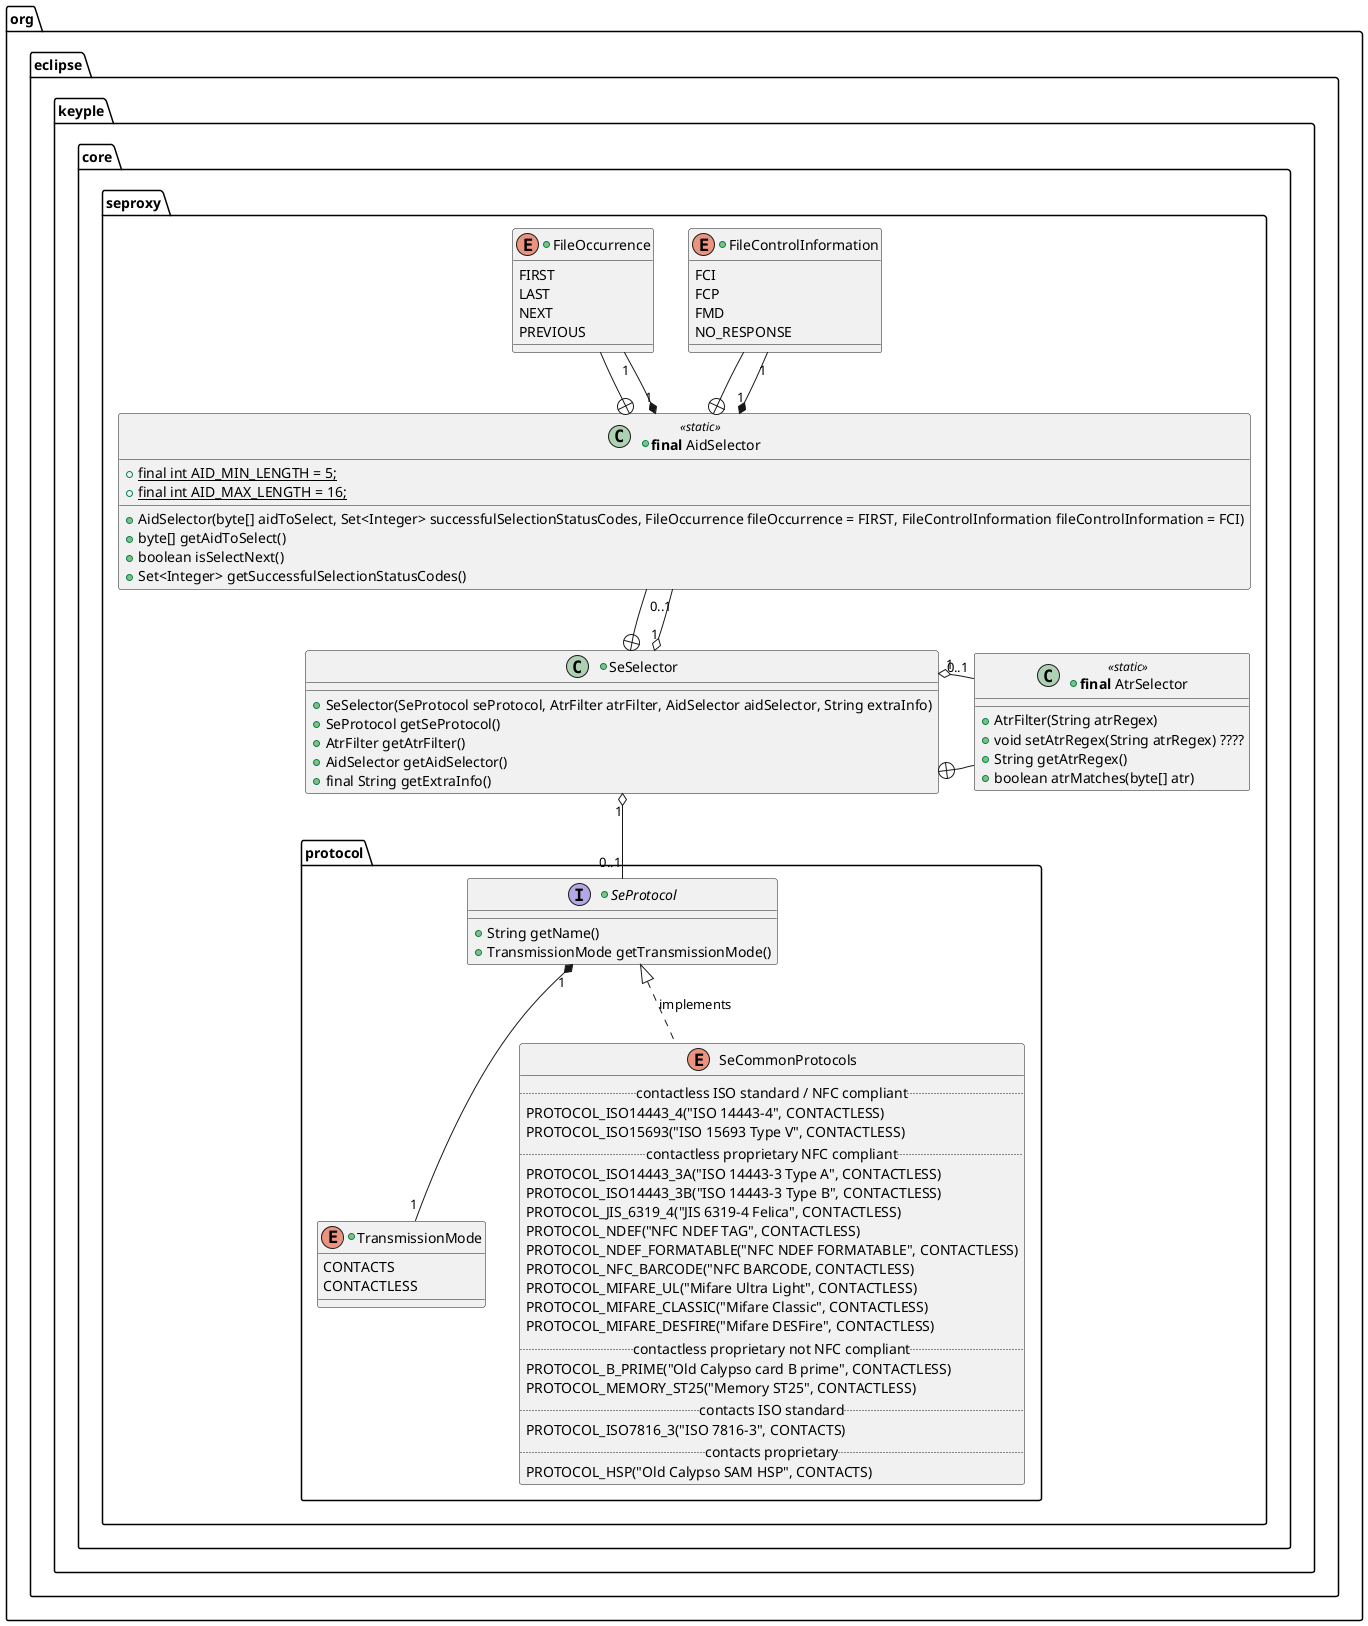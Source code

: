 @startuml
package org.eclipse.keyple.core.seproxy #FFFFFF {

+enum FileOccurrence {
	FIRST
	LAST
	NEXT
	PREVIOUS
}

+enum FileControlInformation {
	FCI
	FCP
	FMD
	NO_RESPONSE
}

+class "<b>final</b> AidSelector" as AidSelector <<static>> {
	+{static} final int AID_MIN_LENGTH = 5;
	+{static} final int AID_MAX_LENGTH = 16;

	+AidSelector(byte[] aidToSelect, Set<Integer> successfulSelectionStatusCodes, FileOccurrence fileOccurrence = FIRST, FileControlInformation fileControlInformation = FCI)
	+byte[] getAidToSelect()
	+boolean isSelectNext()
	+Set<Integer> getSuccessfulSelectionStatusCodes()
}

AidSelector +-up- FileOccurrence
AidSelector +-up- FileControlInformation
AidSelector "1" *-up- "1" FileOccurrence
AidSelector "1" *-up- "1" FileControlInformation

+class "<b>final</b> AtrSelector" as AtrSelector <<static>> {
	+AtrFilter(String atrRegex)
	+void setAtrRegex(String atrRegex) ????
	+String getAtrRegex()
	+boolean atrMatches(byte[] atr)
}

package protocol #FFFFFF {

enum SeCommonProtocols {
	.. contactless ISO standard / NFC compliant ..
	PROTOCOL_ISO14443_4("ISO 14443-4", CONTACTLESS)
	PROTOCOL_ISO15693("ISO 15693 Type V", CONTACTLESS)
	.. contactless proprietary NFC compliant ..
	PROTOCOL_ISO14443_3A("ISO 14443-3 Type A", CONTACTLESS)
	PROTOCOL_ISO14443_3B("ISO 14443-3 Type B", CONTACTLESS)
	PROTOCOL_JIS_6319_4("JIS 6319-4 Felica", CONTACTLESS)
	PROTOCOL_NDEF("NFC NDEF TAG", CONTACTLESS)
	PROTOCOL_NDEF_FORMATABLE("NFC NDEF FORMATABLE", CONTACTLESS)
	PROTOCOL_NFC_BARCODE("NFC BARCODE, CONTACTLESS)
	PROTOCOL_MIFARE_UL("Mifare Ultra Light", CONTACTLESS)
	PROTOCOL_MIFARE_CLASSIC("Mifare Classic", CONTACTLESS)
	PROTOCOL_MIFARE_DESFIRE("Mifare DESFire", CONTACTLESS)
	.. contactless proprietary not NFC compliant ..
	PROTOCOL_B_PRIME("Old Calypso card B prime", CONTACTLESS)
	PROTOCOL_MEMORY_ST25("Memory ST25", CONTACTLESS)
	.. contacts ISO standard ..
	PROTOCOL_ISO7816_3("ISO 7816-3", CONTACTS)
	.. contacts proprietary  ..
	PROTOCOL_HSP("Old Calypso SAM HSP", CONTACTS)
}

+enum TransmissionMode {
	CONTACTS
	CONTACTLESS
}

+interface SeProtocol {
	+String getName()
	+TransmissionMode getTransmissionMode()
}

SeProtocol "1" *-down- "1" TransmissionMode
SeCommonProtocols .up.|> SeProtocol : implements
TransmissionMode -right[hidden]- SeCommonProtocols

}

+class SeSelector {
	+SeSelector(SeProtocol seProtocol, AtrFilter atrFilter, AidSelector aidSelector, String extraInfo)
	+SeProtocol getSeProtocol()
	+AtrFilter getAtrFilter()
	+AidSelector getAidSelector()
	+final String getExtraInfo()
}

SeSelector +-up- AidSelector
SeSelector "1" o-up- "0..1" AidSelector
SeSelector +-right- AtrSelector
SeSelector "1" o-right- "0..1" AtrSelector
SeSelector "1" o-down- "0..1" SeProtocol
}
@enduml
